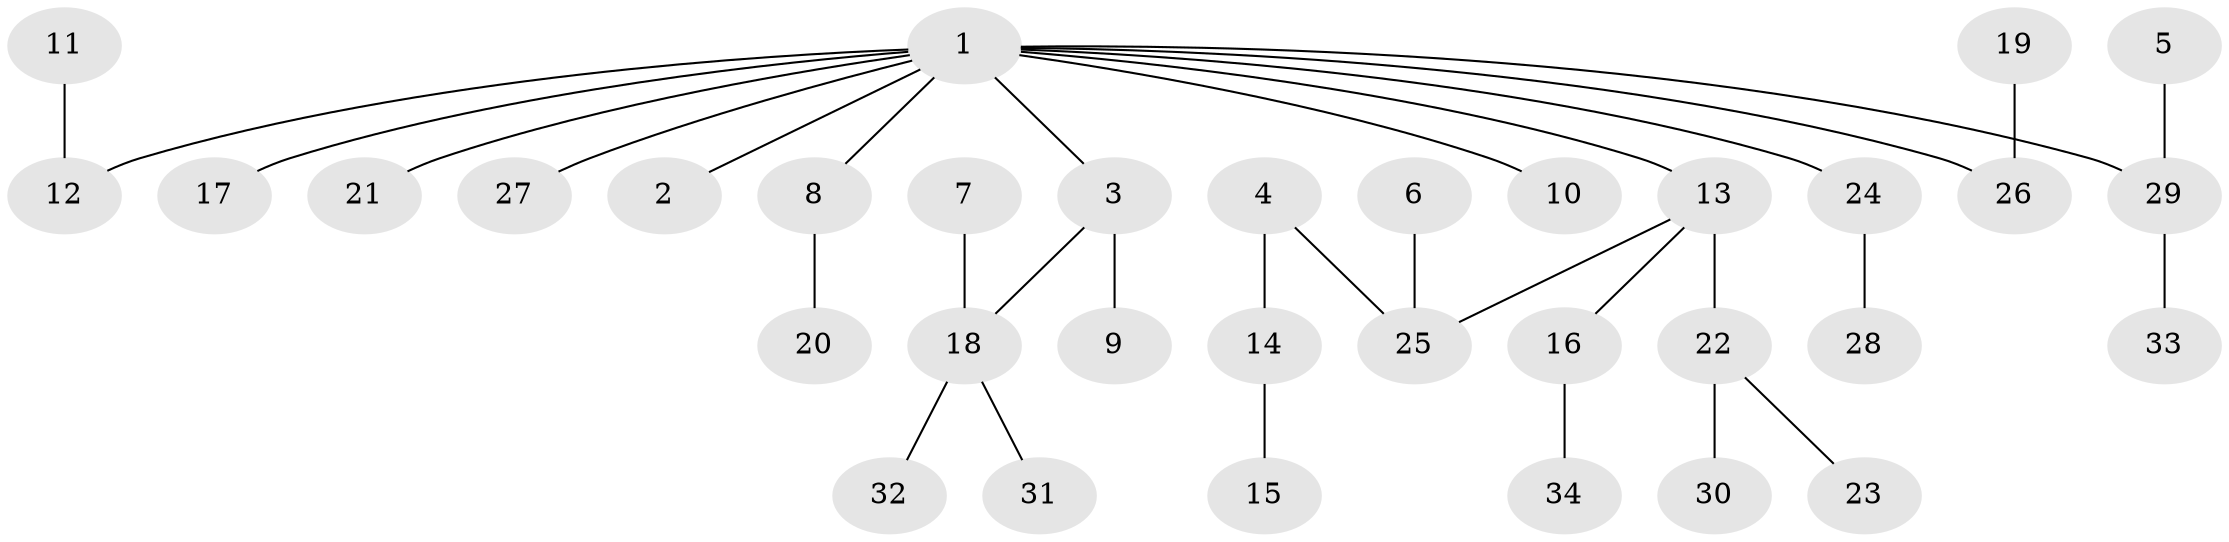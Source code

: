 // original degree distribution, {5: 0.058823529411764705, 6: 0.014705882352941176, 2: 0.35294117647058826, 4: 0.04411764705882353, 3: 0.08823529411764706, 1: 0.4411764705882353}
// Generated by graph-tools (version 1.1) at 2025/26/03/09/25 03:26:25]
// undirected, 34 vertices, 33 edges
graph export_dot {
graph [start="1"]
  node [color=gray90,style=filled];
  1;
  2;
  3;
  4;
  5;
  6;
  7;
  8;
  9;
  10;
  11;
  12;
  13;
  14;
  15;
  16;
  17;
  18;
  19;
  20;
  21;
  22;
  23;
  24;
  25;
  26;
  27;
  28;
  29;
  30;
  31;
  32;
  33;
  34;
  1 -- 2 [weight=1.0];
  1 -- 3 [weight=1.0];
  1 -- 8 [weight=1.0];
  1 -- 10 [weight=1.0];
  1 -- 12 [weight=1.0];
  1 -- 13 [weight=1.0];
  1 -- 17 [weight=1.0];
  1 -- 21 [weight=1.0];
  1 -- 24 [weight=1.0];
  1 -- 26 [weight=1.0];
  1 -- 27 [weight=1.0];
  1 -- 29 [weight=1.0];
  3 -- 9 [weight=1.0];
  3 -- 18 [weight=1.0];
  4 -- 14 [weight=1.0];
  4 -- 25 [weight=1.0];
  5 -- 29 [weight=1.0];
  6 -- 25 [weight=1.0];
  7 -- 18 [weight=1.0];
  8 -- 20 [weight=1.0];
  11 -- 12 [weight=1.0];
  13 -- 16 [weight=1.0];
  13 -- 22 [weight=1.0];
  13 -- 25 [weight=1.0];
  14 -- 15 [weight=1.0];
  16 -- 34 [weight=1.0];
  18 -- 31 [weight=1.0];
  18 -- 32 [weight=1.0];
  19 -- 26 [weight=1.0];
  22 -- 23 [weight=1.0];
  22 -- 30 [weight=1.0];
  24 -- 28 [weight=1.0];
  29 -- 33 [weight=1.0];
}
